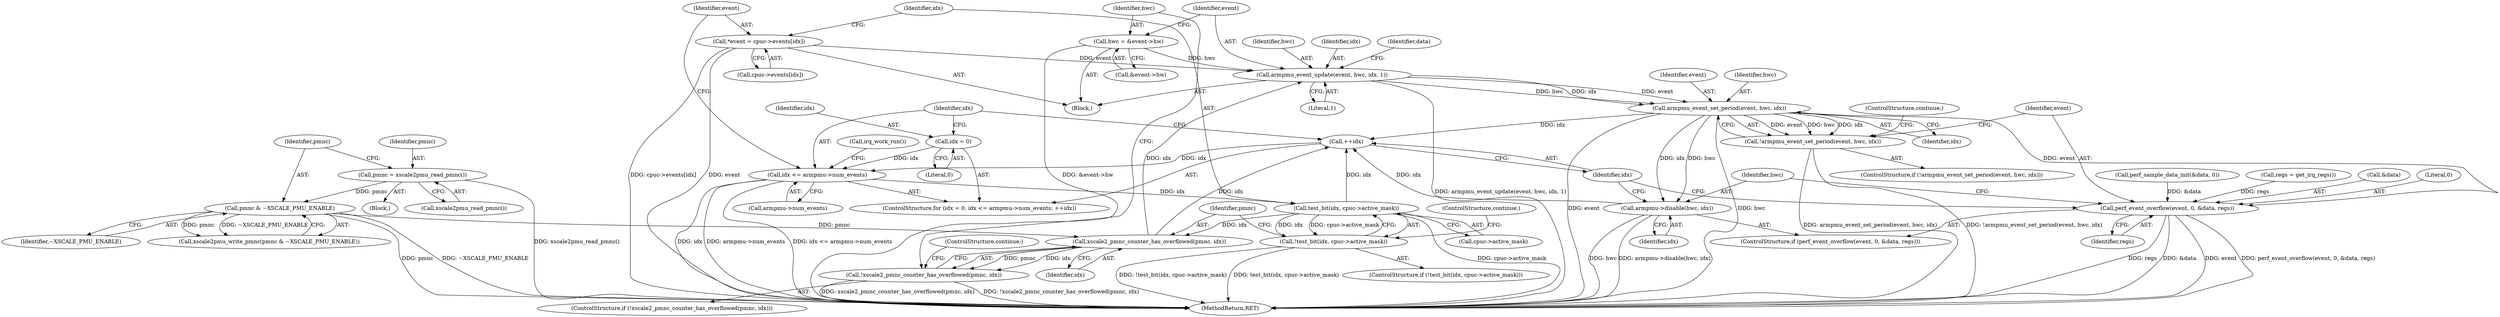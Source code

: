 digraph "0_linux_a8b0ca17b80e92faab46ee7179ba9e99ccb61233_3@API" {
"1000186" [label="(Call,armpmu_event_update(event, hwc, idx, 1))"];
"1000158" [label="(Call,*event = cpuc->events[idx])"];
"1000180" [label="(Call,hwc = &event->hw)"];
"1000176" [label="(Call,xscale2_pmnc_counter_has_overflowed(pmnc, idx))"];
"1000118" [label="(Call,pmnc & ~XSCALE_PMU_ENABLE)"];
"1000114" [label="(Call,pmnc = xscale2pmu_read_pmnc())"];
"1000168" [label="(Call,test_bit(idx, cpuc->active_mask))"];
"1000149" [label="(Call,idx <= armpmu->num_events)"];
"1000154" [label="(Call,++idx)"];
"1000214" [label="(Call,armpmu->disable(hwc, idx))"];
"1000202" [label="(Call,armpmu_event_set_period(event, hwc, idx))"];
"1000186" [label="(Call,armpmu_event_update(event, hwc, idx, 1))"];
"1000146" [label="(Call,idx = 0)"];
"1000167" [label="(Call,!test_bit(idx, cpuc->active_mask))"];
"1000175" [label="(Call,!xscale2_pmnc_counter_has_overflowed(pmnc, idx))"];
"1000201" [label="(Call,!armpmu_event_set_period(event, hwc, idx))"];
"1000208" [label="(Call,perf_event_overflow(event, 0, &data, regs))"];
"1000175" [label="(Call,!xscale2_pmnc_counter_has_overflowed(pmnc, idx))"];
"1000154" [label="(Call,++idx)"];
"1000180" [label="(Call,hwc = &event->hw)"];
"1000117" [label="(Call,xscale2pmu_write_pmnc(pmnc & ~XSCALE_PMU_ENABLE))"];
"1000119" [label="(Identifier,pmnc)"];
"1000205" [label="(Identifier,idx)"];
"1000200" [label="(ControlStructure,if (!armpmu_event_set_period(event, hwc, idx)))"];
"1000156" [label="(Block,)"];
"1000168" [label="(Call,test_bit(idx, cpuc->active_mask))"];
"1000115" [label="(Identifier,pmnc)"];
"1000227" [label="(MethodReturn,RET)"];
"1000118" [label="(Call,pmnc & ~XSCALE_PMU_ENABLE)"];
"1000186" [label="(Call,armpmu_event_update(event, hwc, idx, 1))"];
"1000155" [label="(Identifier,idx)"];
"1000173" [label="(ControlStructure,continue;)"];
"1000170" [label="(Call,cpuc->active_mask)"];
"1000203" [label="(Identifier,event)"];
"1000136" [label="(Call,perf_sample_data_init(&data, 0))"];
"1000176" [label="(Call,xscale2_pmnc_counter_has_overflowed(pmnc, idx))"];
"1000177" [label="(Identifier,pmnc)"];
"1000150" [label="(Identifier,idx)"];
"1000151" [label="(Call,armpmu->num_events)"];
"1000206" [label="(ControlStructure,continue;)"];
"1000216" [label="(Identifier,idx)"];
"1000147" [label="(Identifier,idx)"];
"1000160" [label="(Call,cpuc->events[idx])"];
"1000169" [label="(Identifier,idx)"];
"1000174" [label="(ControlStructure,if (!xscale2_pmnc_counter_has_overflowed(pmnc, idx)))"];
"1000209" [label="(Identifier,event)"];
"1000133" [label="(Call,regs = get_irq_regs())"];
"1000107" [label="(Block,)"];
"1000202" [label="(Call,armpmu_event_set_period(event, hwc, idx))"];
"1000211" [label="(Call,&data)"];
"1000149" [label="(Call,idx <= armpmu->num_events)"];
"1000145" [label="(ControlStructure,for (idx = 0; idx <= armpmu->num_events; ++idx))"];
"1000193" [label="(Identifier,data)"];
"1000187" [label="(Identifier,event)"];
"1000189" [label="(Identifier,idx)"];
"1000207" [label="(ControlStructure,if (perf_event_overflow(event, 0, &data, regs)))"];
"1000178" [label="(Identifier,idx)"];
"1000201" [label="(Call,!armpmu_event_set_period(event, hwc, idx))"];
"1000158" [label="(Call,*event = cpuc->events[idx])"];
"1000116" [label="(Call,xscale2pmu_read_pmnc())"];
"1000214" [label="(Call,armpmu->disable(hwc, idx))"];
"1000120" [label="(Identifier,~XSCALE_PMU_ENABLE)"];
"1000167" [label="(Call,!test_bit(idx, cpuc->active_mask))"];
"1000204" [label="(Identifier,hwc)"];
"1000217" [label="(Call,irq_work_run())"];
"1000148" [label="(Literal,0)"];
"1000114" [label="(Call,pmnc = xscale2pmu_read_pmnc())"];
"1000146" [label="(Call,idx = 0)"];
"1000188" [label="(Identifier,hwc)"];
"1000159" [label="(Identifier,event)"];
"1000166" [label="(ControlStructure,if (!test_bit(idx, cpuc->active_mask)))"];
"1000181" [label="(Identifier,hwc)"];
"1000208" [label="(Call,perf_event_overflow(event, 0, &data, regs))"];
"1000182" [label="(Call,&event->hw)"];
"1000213" [label="(Identifier,regs)"];
"1000179" [label="(ControlStructure,continue;)"];
"1000190" [label="(Literal,1)"];
"1000210" [label="(Literal,0)"];
"1000215" [label="(Identifier,hwc)"];
"1000186" -> "1000156"  [label="AST: "];
"1000186" -> "1000190"  [label="CFG: "];
"1000187" -> "1000186"  [label="AST: "];
"1000188" -> "1000186"  [label="AST: "];
"1000189" -> "1000186"  [label="AST: "];
"1000190" -> "1000186"  [label="AST: "];
"1000193" -> "1000186"  [label="CFG: "];
"1000186" -> "1000227"  [label="DDG: armpmu_event_update(event, hwc, idx, 1)"];
"1000158" -> "1000186"  [label="DDG: event"];
"1000180" -> "1000186"  [label="DDG: hwc"];
"1000176" -> "1000186"  [label="DDG: idx"];
"1000186" -> "1000202"  [label="DDG: event"];
"1000186" -> "1000202"  [label="DDG: hwc"];
"1000186" -> "1000202"  [label="DDG: idx"];
"1000158" -> "1000156"  [label="AST: "];
"1000158" -> "1000160"  [label="CFG: "];
"1000159" -> "1000158"  [label="AST: "];
"1000160" -> "1000158"  [label="AST: "];
"1000169" -> "1000158"  [label="CFG: "];
"1000158" -> "1000227"  [label="DDG: event"];
"1000158" -> "1000227"  [label="DDG: cpuc->events[idx]"];
"1000180" -> "1000156"  [label="AST: "];
"1000180" -> "1000182"  [label="CFG: "];
"1000181" -> "1000180"  [label="AST: "];
"1000182" -> "1000180"  [label="AST: "];
"1000187" -> "1000180"  [label="CFG: "];
"1000180" -> "1000227"  [label="DDG: &event->hw"];
"1000176" -> "1000175"  [label="AST: "];
"1000176" -> "1000178"  [label="CFG: "];
"1000177" -> "1000176"  [label="AST: "];
"1000178" -> "1000176"  [label="AST: "];
"1000175" -> "1000176"  [label="CFG: "];
"1000176" -> "1000154"  [label="DDG: idx"];
"1000176" -> "1000175"  [label="DDG: pmnc"];
"1000176" -> "1000175"  [label="DDG: idx"];
"1000118" -> "1000176"  [label="DDG: pmnc"];
"1000168" -> "1000176"  [label="DDG: idx"];
"1000118" -> "1000117"  [label="AST: "];
"1000118" -> "1000120"  [label="CFG: "];
"1000119" -> "1000118"  [label="AST: "];
"1000120" -> "1000118"  [label="AST: "];
"1000117" -> "1000118"  [label="CFG: "];
"1000118" -> "1000227"  [label="DDG: pmnc"];
"1000118" -> "1000227"  [label="DDG: ~XSCALE_PMU_ENABLE"];
"1000118" -> "1000117"  [label="DDG: pmnc"];
"1000118" -> "1000117"  [label="DDG: ~XSCALE_PMU_ENABLE"];
"1000114" -> "1000118"  [label="DDG: pmnc"];
"1000114" -> "1000107"  [label="AST: "];
"1000114" -> "1000116"  [label="CFG: "];
"1000115" -> "1000114"  [label="AST: "];
"1000116" -> "1000114"  [label="AST: "];
"1000119" -> "1000114"  [label="CFG: "];
"1000114" -> "1000227"  [label="DDG: xscale2pmu_read_pmnc()"];
"1000168" -> "1000167"  [label="AST: "];
"1000168" -> "1000170"  [label="CFG: "];
"1000169" -> "1000168"  [label="AST: "];
"1000170" -> "1000168"  [label="AST: "];
"1000167" -> "1000168"  [label="CFG: "];
"1000168" -> "1000227"  [label="DDG: cpuc->active_mask"];
"1000168" -> "1000154"  [label="DDG: idx"];
"1000168" -> "1000167"  [label="DDG: idx"];
"1000168" -> "1000167"  [label="DDG: cpuc->active_mask"];
"1000149" -> "1000168"  [label="DDG: idx"];
"1000149" -> "1000145"  [label="AST: "];
"1000149" -> "1000151"  [label="CFG: "];
"1000150" -> "1000149"  [label="AST: "];
"1000151" -> "1000149"  [label="AST: "];
"1000159" -> "1000149"  [label="CFG: "];
"1000217" -> "1000149"  [label="CFG: "];
"1000149" -> "1000227"  [label="DDG: armpmu->num_events"];
"1000149" -> "1000227"  [label="DDG: idx <= armpmu->num_events"];
"1000149" -> "1000227"  [label="DDG: idx"];
"1000154" -> "1000149"  [label="DDG: idx"];
"1000146" -> "1000149"  [label="DDG: idx"];
"1000154" -> "1000145"  [label="AST: "];
"1000154" -> "1000155"  [label="CFG: "];
"1000155" -> "1000154"  [label="AST: "];
"1000150" -> "1000154"  [label="CFG: "];
"1000214" -> "1000154"  [label="DDG: idx"];
"1000202" -> "1000154"  [label="DDG: idx"];
"1000214" -> "1000207"  [label="AST: "];
"1000214" -> "1000216"  [label="CFG: "];
"1000215" -> "1000214"  [label="AST: "];
"1000216" -> "1000214"  [label="AST: "];
"1000155" -> "1000214"  [label="CFG: "];
"1000214" -> "1000227"  [label="DDG: armpmu->disable(hwc, idx)"];
"1000214" -> "1000227"  [label="DDG: hwc"];
"1000202" -> "1000214"  [label="DDG: hwc"];
"1000202" -> "1000214"  [label="DDG: idx"];
"1000202" -> "1000201"  [label="AST: "];
"1000202" -> "1000205"  [label="CFG: "];
"1000203" -> "1000202"  [label="AST: "];
"1000204" -> "1000202"  [label="AST: "];
"1000205" -> "1000202"  [label="AST: "];
"1000201" -> "1000202"  [label="CFG: "];
"1000202" -> "1000227"  [label="DDG: event"];
"1000202" -> "1000227"  [label="DDG: hwc"];
"1000202" -> "1000201"  [label="DDG: event"];
"1000202" -> "1000201"  [label="DDG: hwc"];
"1000202" -> "1000201"  [label="DDG: idx"];
"1000202" -> "1000208"  [label="DDG: event"];
"1000146" -> "1000145"  [label="AST: "];
"1000146" -> "1000148"  [label="CFG: "];
"1000147" -> "1000146"  [label="AST: "];
"1000148" -> "1000146"  [label="AST: "];
"1000150" -> "1000146"  [label="CFG: "];
"1000167" -> "1000166"  [label="AST: "];
"1000173" -> "1000167"  [label="CFG: "];
"1000177" -> "1000167"  [label="CFG: "];
"1000167" -> "1000227"  [label="DDG: test_bit(idx, cpuc->active_mask)"];
"1000167" -> "1000227"  [label="DDG: !test_bit(idx, cpuc->active_mask)"];
"1000175" -> "1000174"  [label="AST: "];
"1000179" -> "1000175"  [label="CFG: "];
"1000181" -> "1000175"  [label="CFG: "];
"1000175" -> "1000227"  [label="DDG: xscale2_pmnc_counter_has_overflowed(pmnc, idx)"];
"1000175" -> "1000227"  [label="DDG: !xscale2_pmnc_counter_has_overflowed(pmnc, idx)"];
"1000201" -> "1000200"  [label="AST: "];
"1000206" -> "1000201"  [label="CFG: "];
"1000209" -> "1000201"  [label="CFG: "];
"1000201" -> "1000227"  [label="DDG: !armpmu_event_set_period(event, hwc, idx)"];
"1000201" -> "1000227"  [label="DDG: armpmu_event_set_period(event, hwc, idx)"];
"1000208" -> "1000207"  [label="AST: "];
"1000208" -> "1000213"  [label="CFG: "];
"1000209" -> "1000208"  [label="AST: "];
"1000210" -> "1000208"  [label="AST: "];
"1000211" -> "1000208"  [label="AST: "];
"1000213" -> "1000208"  [label="AST: "];
"1000215" -> "1000208"  [label="CFG: "];
"1000155" -> "1000208"  [label="CFG: "];
"1000208" -> "1000227"  [label="DDG: event"];
"1000208" -> "1000227"  [label="DDG: perf_event_overflow(event, 0, &data, regs)"];
"1000208" -> "1000227"  [label="DDG: regs"];
"1000208" -> "1000227"  [label="DDG: &data"];
"1000136" -> "1000208"  [label="DDG: &data"];
"1000133" -> "1000208"  [label="DDG: regs"];
}
